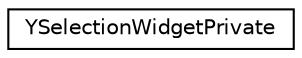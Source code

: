 digraph "Graphical Class Hierarchy"
{
 // LATEX_PDF_SIZE
  edge [fontname="Helvetica",fontsize="10",labelfontname="Helvetica",labelfontsize="10"];
  node [fontname="Helvetica",fontsize="10",shape=record];
  rankdir="LR";
  Node0 [label="YSelectionWidgetPrivate",height=0.2,width=0.4,color="black", fillcolor="white", style="filled",URL="$structYSelectionWidgetPrivate.html",tooltip=" "];
}

